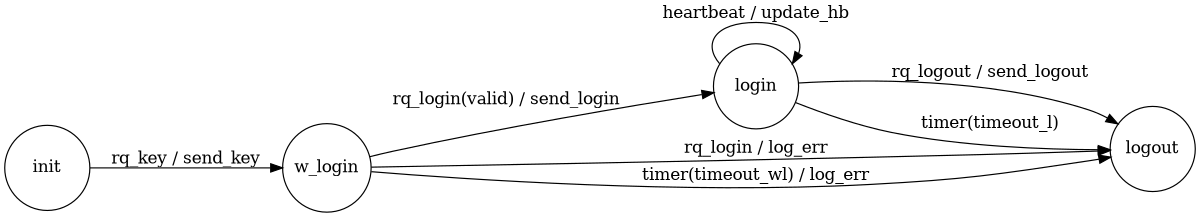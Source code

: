 
digraph finite_state_machine {
	rankdir=LR;
	size="8,5"
	node [shape = circle, width=1];



init -> w_login [label="rq_key / send_key"]

w_login -> login [label="rq_login(valid) / send_login"]
w_login -> logout [label="rq_login / log_err"]
w_login -> logout [label="timer(timeout_wl) / log_err"]

login -> logout [label="rq_logout / send_logout"]
login -> login [label="heartbeat / update_hb"]
login -> logout [label="timer(timeout_l)"]

}

